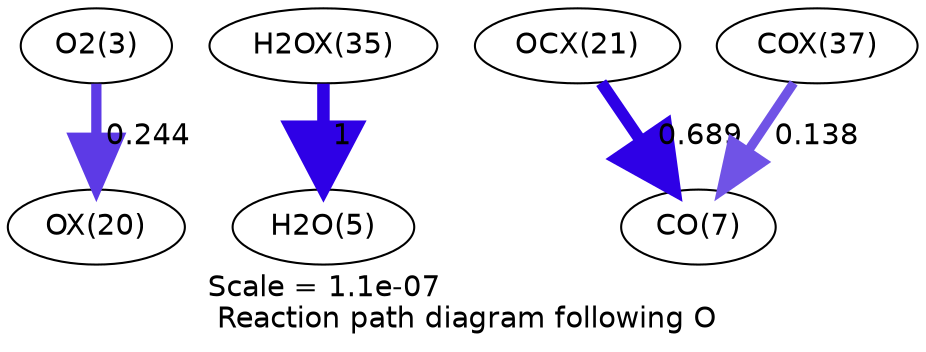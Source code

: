 digraph reaction_paths {
center=1;
s5 -> s47[fontname="Helvetica", penwidth=4.93, arrowsize=2.47, color="0.7, 0.744, 0.9"
, label=" 0.244"];
s54 -> s7[fontname="Helvetica", penwidth=6, arrowsize=3, color="0.7, 1.5, 0.9"
, label=" 1"];
s48 -> s9[fontname="Helvetica", penwidth=5.72, arrowsize=2.86, color="0.7, 1.19, 0.9"
, label=" 0.689"];
s56 -> s9[fontname="Helvetica", penwidth=4.5, arrowsize=2.25, color="0.7, 0.638, 0.9"
, label=" 0.138"];
s5 [ fontname="Helvetica", label="O2(3)"];
s7 [ fontname="Helvetica", label="H2O(5)"];
s9 [ fontname="Helvetica", label="CO(7)"];
s47 [ fontname="Helvetica", label="OX(20)"];
s48 [ fontname="Helvetica", label="OCX(21)"];
s54 [ fontname="Helvetica", label="H2OX(35)"];
s56 [ fontname="Helvetica", label="COX(37)"];
 label = "Scale = 1.1e-07\l Reaction path diagram following O";
 fontname = "Helvetica";
}
